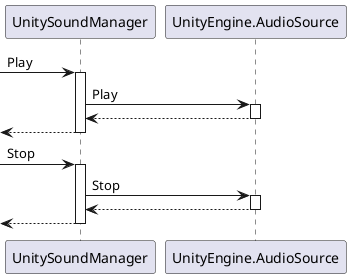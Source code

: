 @startuml

[-> UnitySoundManager : Play
activate UnitySoundManager
    UnitySoundManager -> UnityEngine.AudioSource : Play
    activate UnityEngine.AudioSource
        UnitySoundManager <-- UnityEngine.AudioSource
    deactivate UnityEngine.AudioSource
    [<-- UnitySoundManager
deactivate UnitySoundManager

[-> UnitySoundManager : Stop
activate UnitySoundManager
    UnitySoundManager -> UnityEngine.AudioSource : Stop
    activate UnityEngine.AudioSource
        UnitySoundManager <-- UnityEngine.AudioSource
    deactivate UnityEngine.AudioSource
    [<-- UnitySoundManager
deactivate UnitySoundManager

@enduml